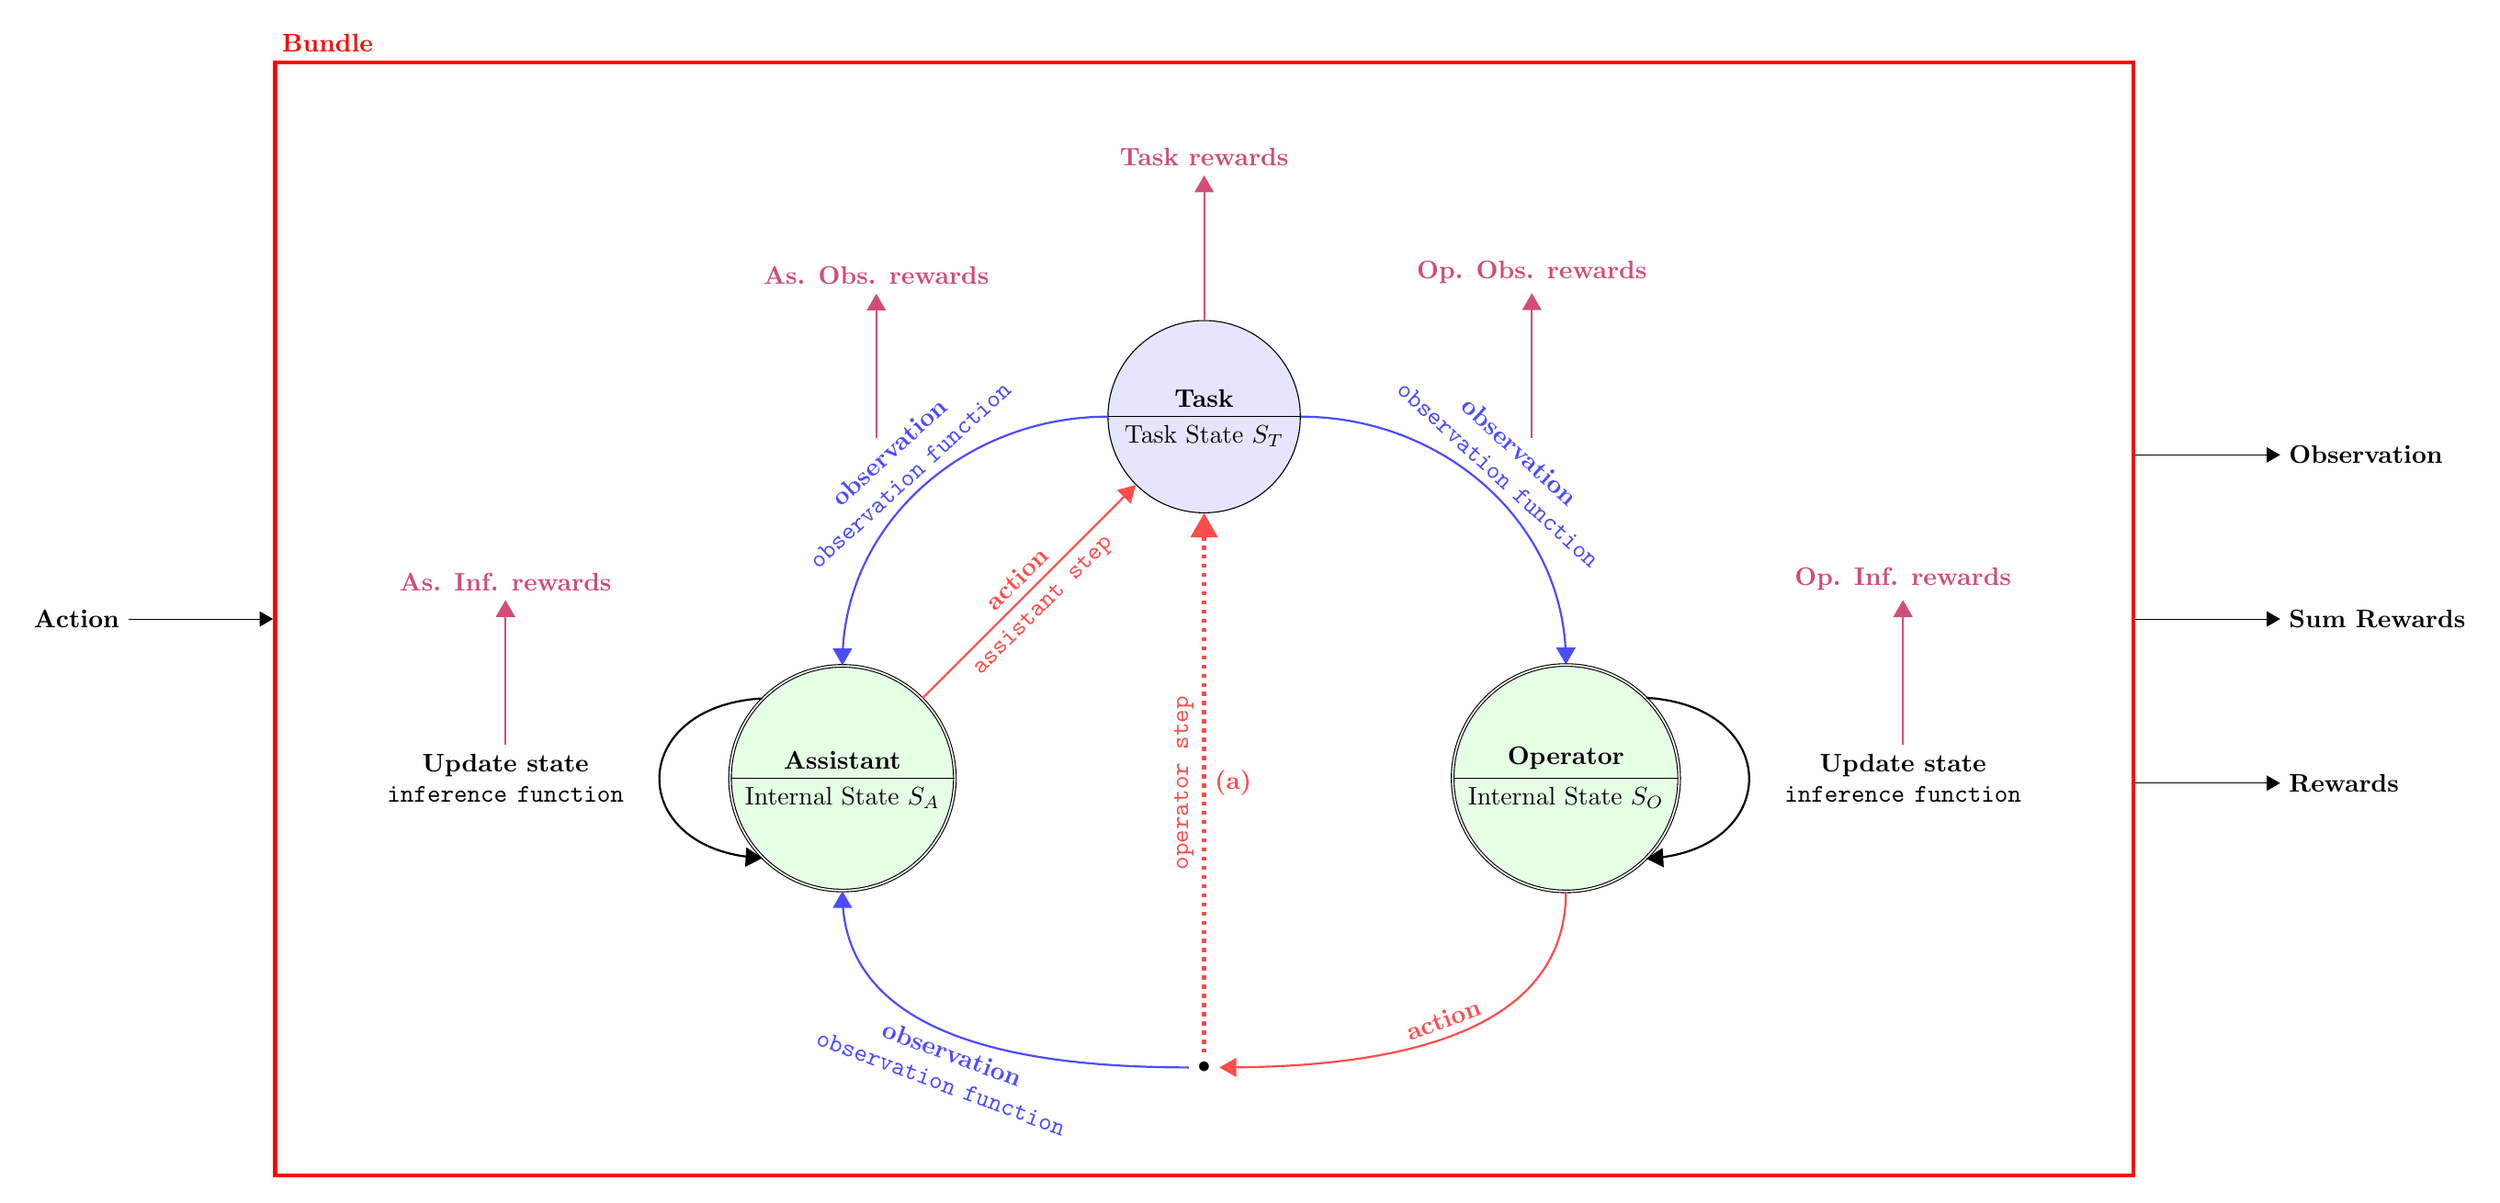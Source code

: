 \begin{tikzpicture}
	\tikzstyle{every text node part}=[font=\bfseries]
	\tikzset{agent/.style = {circle split, draw, double, fill = green!10}}

%% Task node

\draw (0,0) node[name = task, circle split, draw, fill = blue!10]{Task \nodepart{lower}{Task State $S_T$}};
	
%% Operator Node
\draw (5,-5) node[agent, name = operator]{
	Operator
	\nodepart{lower}{Internal State $S_O$}	
	};
	
%% Invis node
\draw (0,-9) node[name = null]{$\bullet$};

	
%% assistant Node
\draw (-5,-5) node[agent, name = assistant]{
	Assistant
	\nodepart{lower}{Internal State $S_A$}	
	};
	
%% Edges
\draw[-triangle 60, thick, blue!70] (task.0) to[out = 0, in = 90] node[midway, sloped, above, text width = 4cm, text centered](label1){observation \texttt{observation~function}}(operator.90);

\draw[thick, -triangle 60, red!70] (operator.270) to[out = 270, in = 0] node[midway, sloped, above]{action} (null.0);
\draw[-triangle 60, dotted, ultra thick, red!70] (null) -- node[midway, right]{(a)} node[midway, rotate = 90, above]{\texttt{operator step}} (task.270);
\draw[-triangle 60, thick, blue!70] (null) to[out = 180, in = 270] node[midway, sloped, below, text width = 4cm, text centered](label3){observation \texttt{observation~function}} (assistant.270);
\draw[-triangle 60, thick, blue!70] (task.180) to[out = 180, in = 90] node[midway, sloped, above, text width = 4cm, text centered](label4){observation \texttt{observation~function}} (assistant.90);
\draw[-triangle 60, thick, red!70] (assistant.45) -- node[midway, above, sloped]{action} node[midway, below, sloped]{\texttt{assistant step}} (task.225);
\draw[-triangle 60, thick] (operator.45) .. controls (8,-4) and (8,-6).. node[midway, right, text width = 4cm, text centered](label2){Update state \texttt{inference~function}} (operator.315);
\draw[-triangle 60, thick] (assistant.135) .. controls (-8,-4) and (-8,-6).. node[midway, left, text width = 4cm, text centered](label5){Update state \texttt{inference~function}} (assistant.225);

\draw[-triangle 60, thick, purple!70] (task.90) -- +(0,2) node[name = tasklabel, above]{Task rewards};
\draw[-triangle 60, thick, purple!70] (label1.90) -- +(0,2) node[above]{Op. Obs. rewards};
\draw[-triangle 60, thick, purple!70] (label2.90) -- +(0,2) node[above]{Op. Inf. rewards};
\draw[-triangle 60, thick, purple!70] (label4.90) -- +(0,2) node[above]{As. Obs. rewards};
\draw[-triangle 60, thick, purple!70] (label5.90) -- +(0,2) node[above]{As. Inf. rewards};

\node[draw=red, ultra thick, inner sep = 30pt, fit=(label5.180) (label2.0) (tasklabel.north) (label3.south)](fit) {};
\draw (fit.north west) node[above right, color = red]{Bundle};
\draw[-triangle 60] ($(fit.west) + (-2,0)$) node[left]{Action} -- (fit.west);
\draw[-triangle 60] (fit.10) -- ++ (2,0) node[right]{Observation};
\draw[-triangle 60] (fit.350) -- ++ (2,0) node[right]{Rewards};
\draw[-triangle 60] (fit.east) -- ++ (2,0) node[right]{Sum Rewards};

\end{tikzpicture}
